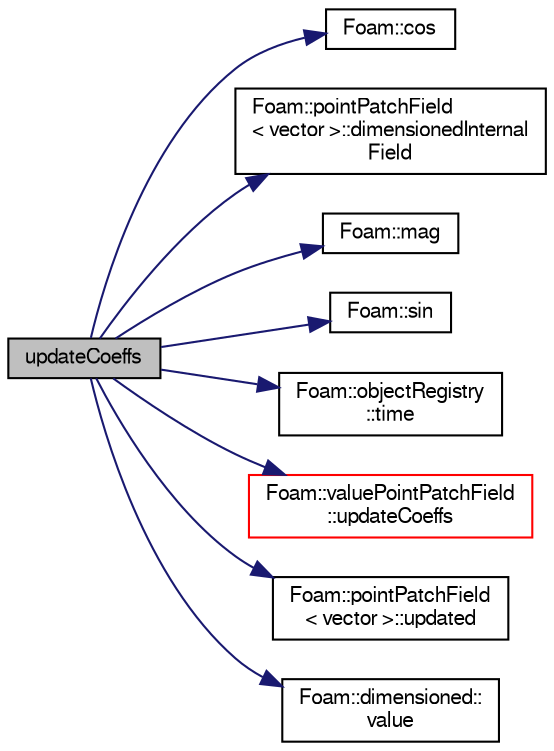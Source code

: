 digraph "updateCoeffs"
{
  bgcolor="transparent";
  edge [fontname="FreeSans",fontsize="10",labelfontname="FreeSans",labelfontsize="10"];
  node [fontname="FreeSans",fontsize="10",shape=record];
  rankdir="LR";
  Node1 [label="updateCoeffs",height=0.2,width=0.4,color="black", fillcolor="grey75", style="filled" fontcolor="black"];
  Node1 -> Node2 [color="midnightblue",fontsize="10",style="solid",fontname="FreeSans"];
  Node2 [label="Foam::cos",height=0.2,width=0.4,color="black",URL="$a10237.html#aebb41a148f7cf44b63e12f69e487e49f"];
  Node1 -> Node3 [color="midnightblue",fontsize="10",style="solid",fontname="FreeSans"];
  Node3 [label="Foam::pointPatchField\l\< vector \>::dimensionedInternal\lField",height=0.2,width=0.4,color="black",URL="$a01838.html#a610be1247df50864bd243266620f5d17",tooltip="Return dimensioned internal field reference. "];
  Node1 -> Node4 [color="midnightblue",fontsize="10",style="solid",fontname="FreeSans"];
  Node4 [label="Foam::mag",height=0.2,width=0.4,color="black",URL="$a10237.html#a929da2a3fdcf3dacbbe0487d3a330dae"];
  Node1 -> Node5 [color="midnightblue",fontsize="10",style="solid",fontname="FreeSans"];
  Node5 [label="Foam::sin",height=0.2,width=0.4,color="black",URL="$a10237.html#a4517d680df5510934705011b30dcefa6"];
  Node1 -> Node6 [color="midnightblue",fontsize="10",style="solid",fontname="FreeSans"];
  Node6 [label="Foam::objectRegistry\l::time",height=0.2,width=0.4,color="black",URL="$a01640.html#a48fcf6de2789aff6b430b5fc1a05693f",tooltip="Return time. "];
  Node1 -> Node7 [color="midnightblue",fontsize="10",style="solid",fontname="FreeSans"];
  Node7 [label="Foam::valuePointPatchField\l::updateCoeffs",height=0.2,width=0.4,color="red",URL="$a02705.html#a7e24eafac629d3733181cd942d4c902f",tooltip="Update the coefficients associated with the patch field. "];
  Node1 -> Node8 [color="midnightblue",fontsize="10",style="solid",fontname="FreeSans"];
  Node8 [label="Foam::pointPatchField\l\< vector \>::updated",height=0.2,width=0.4,color="black",URL="$a01838.html#a087516fc8e0613b0bf49ac8fc4b30fff",tooltip="Return true if the boundary condition has already been updated. "];
  Node1 -> Node9 [color="midnightblue",fontsize="10",style="solid",fontname="FreeSans"];
  Node9 [label="Foam::dimensioned::\lvalue",height=0.2,width=0.4,color="black",URL="$a00510.html#a080d3824651cfcf52f72acceec615aaa",tooltip="Return const reference to value. "];
}

